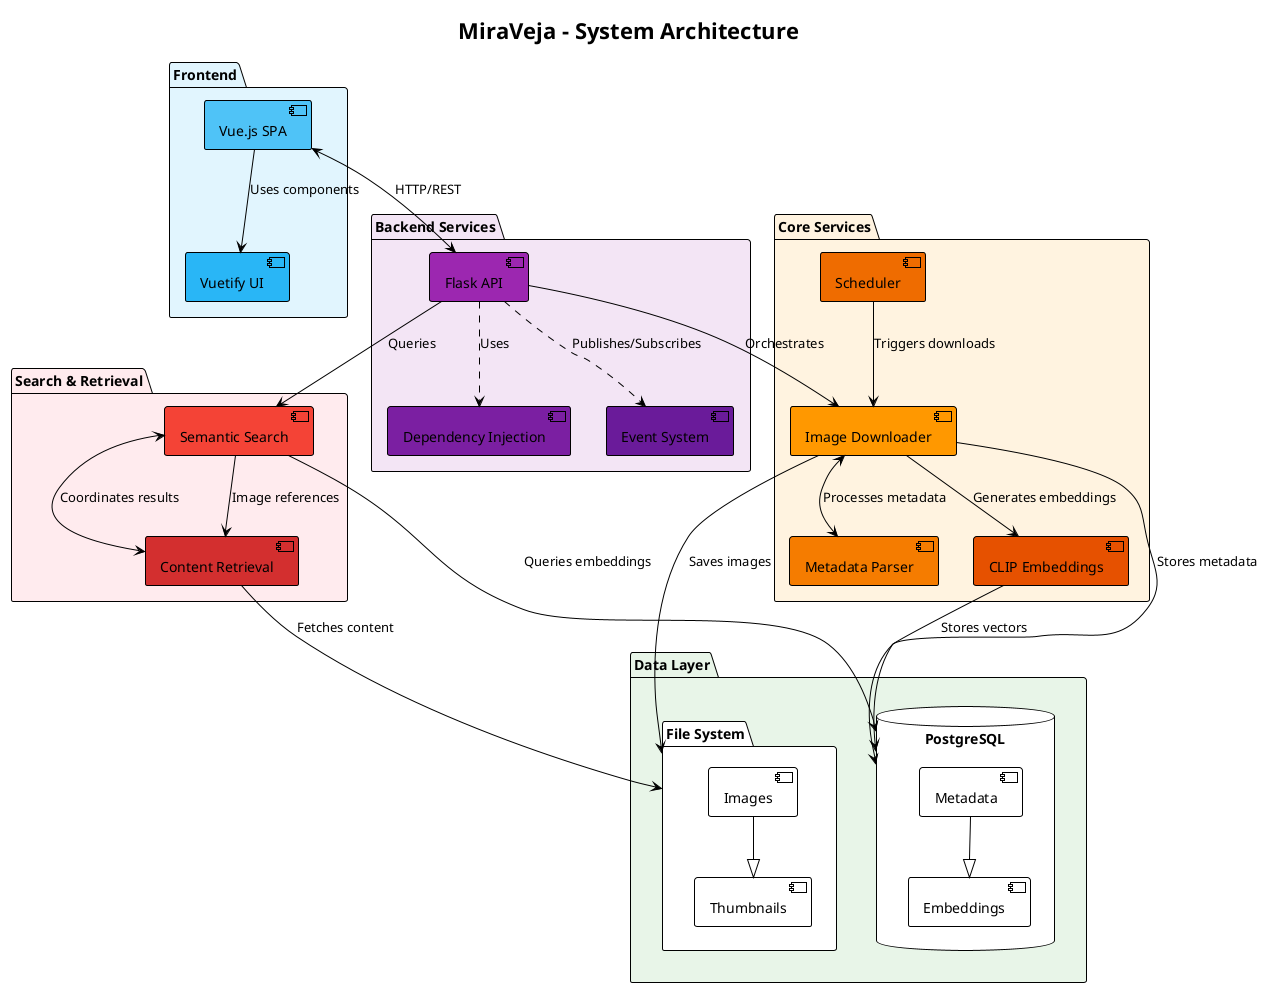 @startuml "MiraVeja - System Architecture"
!theme plain

title MiraVeja - System Architecture

package "Frontend" as frontend_pkg #e1f5fe {
    component [Vue.js SPA] as vue #4fc3f7
    component [Vuetify UI] as vuetify #29b6f6
    vue --> vuetify : Uses components
}

package "Backend Services" as backend_pkg #f3e5f5 {
    component [Flask API] as api #9c27b0
    component [Dependency Injection] as di #7b1fa2
    component [Event System] as events #6a1b9a
    
    api ..> di : Uses
    api ..> events : Publishes/Subscribes
}

package "Core Services" as core_pkg #fff3e0 {
    component [Image Downloader] as downloader #ff9800
    component [Metadata Parser] as parser #f57c00
    component [Scheduler] as scheduler #ef6c00
    component [CLIP Embeddings] as clip #e65100
    
    downloader <--> parser : Processes metadata
    scheduler --> downloader : Triggers downloads
    downloader --> clip : Generates embeddings
}

package "Data Layer" as data_pkg #e8f5e8 {
    database "PostgreSQL" as db {
        component [Metadata] as metadata
        component [Embeddings] as embeddings_db
        metadata --|> embeddings_db
    }
    folder "File System" as fs {
        component [Images] as images
        component [Thumbnails] as thumbs
        images --|> thumbs
    }
}

package "Search & Retrieval" as search_pkg #ffebee {
    component [Semantic Search] as search #f44336
    component [Content Retrieval] as retrieval #d32f2f
    
    search <--> retrieval : Coordinates results
}

' Main flow connections
vue <--> api : HTTP/REST
api --> downloader : Orchestrates
api --> search : Queries

' Data connections
downloader --> db : Stores metadata
downloader --> fs : Saves images
clip --> db : Stores vectors

search --> db : Queries embeddings
retrieval --> fs : Fetches content
search --> retrieval : Image references

@enduml